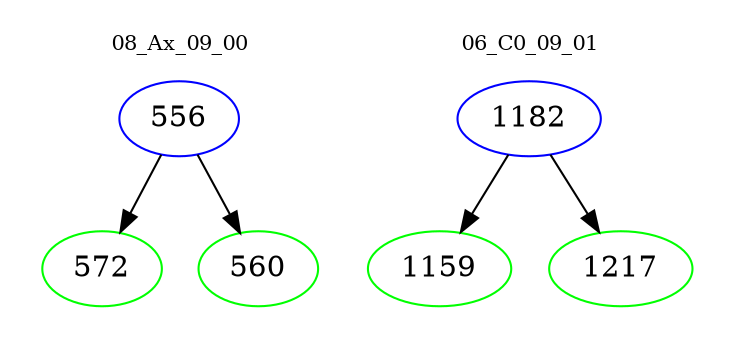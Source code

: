 digraph{
subgraph cluster_0 {
color = white
label = "08_Ax_09_00";
fontsize=10;
T0_556 [label="556", color="blue"]
T0_556 -> T0_572 [color="black"]
T0_572 [label="572", color="green"]
T0_556 -> T0_560 [color="black"]
T0_560 [label="560", color="green"]
}
subgraph cluster_1 {
color = white
label = "06_C0_09_01";
fontsize=10;
T1_1182 [label="1182", color="blue"]
T1_1182 -> T1_1159 [color="black"]
T1_1159 [label="1159", color="green"]
T1_1182 -> T1_1217 [color="black"]
T1_1217 [label="1217", color="green"]
}
}
